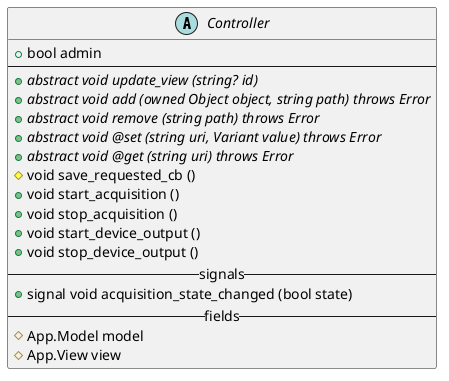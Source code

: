 /'
 '  Uml include file for App.Controller
 '/

@startuml
abstract class Controller {
    +bool admin
    ----
    +{abstract}abstract void update_view (string? id)
    +{abstract}abstract void add (owned Object object, string path) throws Error
    +{abstract}abstract void remove (string path) throws Error
    +{abstract}abstract void @set (string uri, Variant value) throws Error
    +{abstract}abstract void @get (string uri) throws Error
    #void save_requested_cb ()
    +void start_acquisition ()
    +void stop_acquisition ()
    +void start_device_output ()
    +void stop_device_output ()
    --signals--
    +signal void acquisition_state_changed (bool state)
    --fields--
    #App.Model model
    #App.View view
}
@enduml
